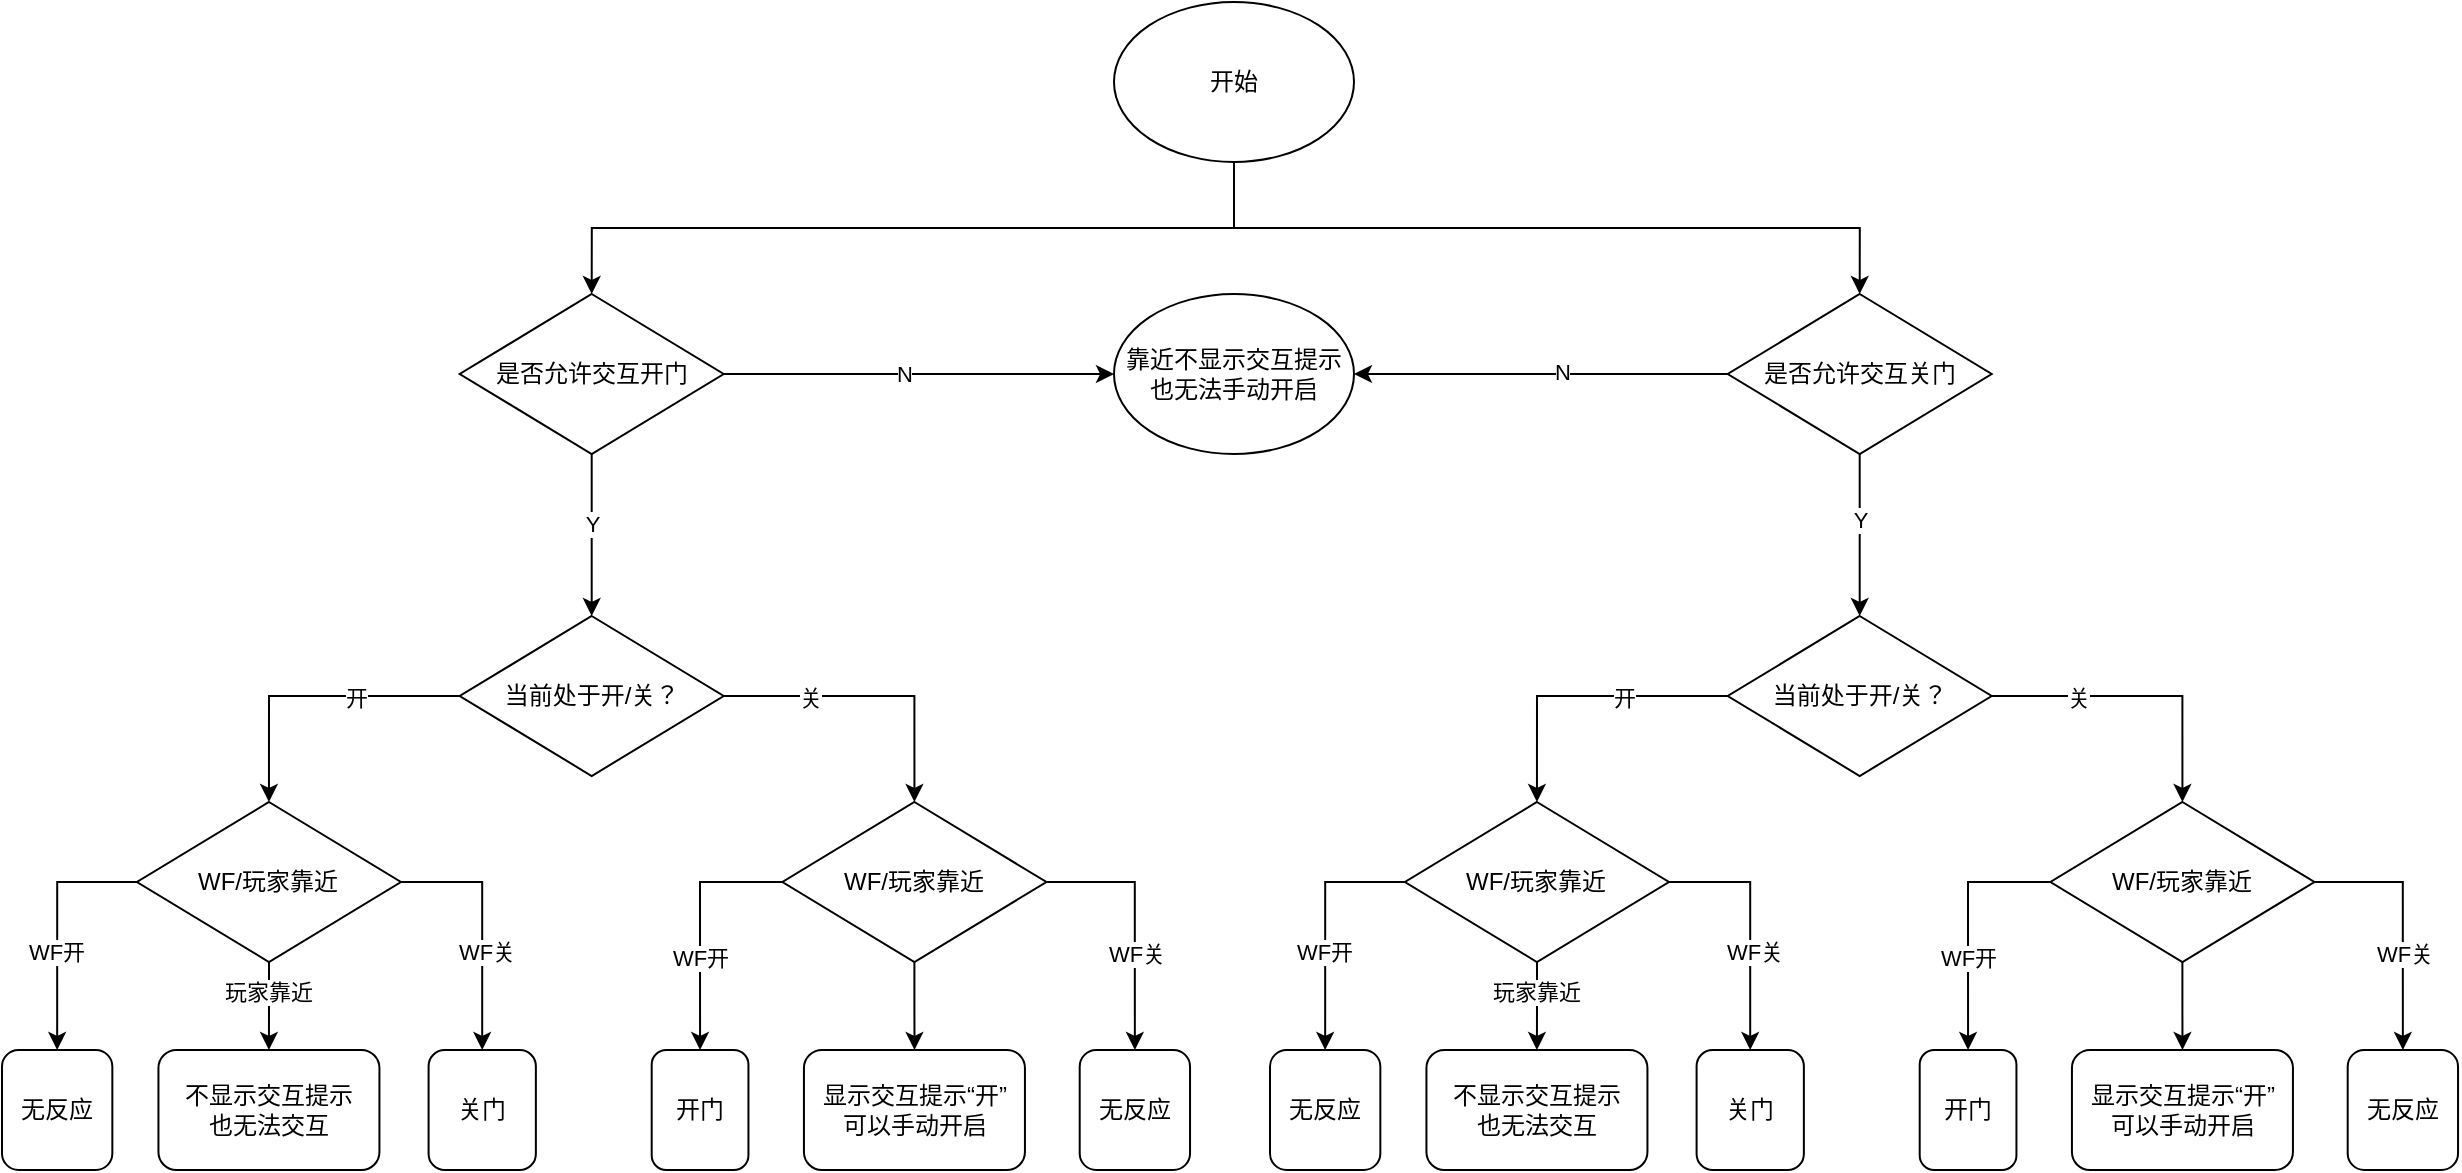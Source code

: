 <mxfile version="22.0.8" type="github">
  <diagram name="第 1 页" id="EuBqh_oqPs6KqO-YiZT5">
    <mxGraphModel dx="2070" dy="1094" grid="0" gridSize="10" guides="1" tooltips="1" connect="1" arrows="1" fold="1" page="0" pageScale="1" pageWidth="827" pageHeight="1169" math="0" shadow="0">
      <root>
        <mxCell id="0" />
        <mxCell id="1" parent="0" />
        <mxCell id="u5RR9yo09rP_WizoRHIb-3" value="" style="edgeStyle=orthogonalEdgeStyle;rounded=0;orthogonalLoop=1;jettySize=auto;html=1;entryX=0.5;entryY=0;entryDx=0;entryDy=0;exitX=0.5;exitY=1;exitDx=0;exitDy=0;" edge="1" parent="1" source="u5RR9yo09rP_WizoRHIb-1" target="u5RR9yo09rP_WizoRHIb-47">
          <mxGeometry relative="1" as="geometry">
            <mxPoint x="250" y="210.0" as="targetPoint" />
          </mxGeometry>
        </mxCell>
        <mxCell id="u5RR9yo09rP_WizoRHIb-49" style="edgeStyle=orthogonalEdgeStyle;rounded=0;orthogonalLoop=1;jettySize=auto;html=1;exitX=0.5;exitY=1;exitDx=0;exitDy=0;entryX=0.5;entryY=0;entryDx=0;entryDy=0;" edge="1" parent="1" source="u5RR9yo09rP_WizoRHIb-1" target="u5RR9yo09rP_WizoRHIb-48">
          <mxGeometry relative="1" as="geometry" />
        </mxCell>
        <mxCell id="u5RR9yo09rP_WizoRHIb-1" value="开始" style="ellipse;whiteSpace=wrap;html=1;" vertex="1" parent="1">
          <mxGeometry x="114" y="-38" width="120" height="80" as="geometry" />
        </mxCell>
        <mxCell id="u5RR9yo09rP_WizoRHIb-10" value="靠近不显示交互提示&lt;br&gt;也无法手动开启" style="ellipse;whiteSpace=wrap;html=1;" vertex="1" parent="1">
          <mxGeometry x="114" y="108" width="120" height="80" as="geometry" />
        </mxCell>
        <mxCell id="u5RR9yo09rP_WizoRHIb-25" value="" style="edgeStyle=orthogonalEdgeStyle;rounded=0;orthogonalLoop=1;jettySize=auto;html=1;exitX=0;exitY=0.5;exitDx=0;exitDy=0;entryX=0.5;entryY=0;entryDx=0;entryDy=0;" edge="1" parent="1" source="u5RR9yo09rP_WizoRHIb-16" target="u5RR9yo09rP_WizoRHIb-60">
          <mxGeometry relative="1" as="geometry">
            <mxPoint x="-287.15" y="408" as="targetPoint" />
          </mxGeometry>
        </mxCell>
        <mxCell id="u5RR9yo09rP_WizoRHIb-69" value="开" style="edgeLabel;html=1;align=center;verticalAlign=middle;resizable=0;points=[];" vertex="1" connectable="0" parent="u5RR9yo09rP_WizoRHIb-25">
          <mxGeometry x="-0.291" y="1" relative="1" as="geometry">
            <mxPoint as="offset" />
          </mxGeometry>
        </mxCell>
        <mxCell id="u5RR9yo09rP_WizoRHIb-68" style="edgeStyle=orthogonalEdgeStyle;rounded=0;orthogonalLoop=1;jettySize=auto;html=1;exitX=1;exitY=0.5;exitDx=0;exitDy=0;entryX=0.5;entryY=0;entryDx=0;entryDy=0;" edge="1" parent="1" source="u5RR9yo09rP_WizoRHIb-16" target="u5RR9yo09rP_WizoRHIb-67">
          <mxGeometry relative="1" as="geometry" />
        </mxCell>
        <mxCell id="u5RR9yo09rP_WizoRHIb-76" value="关" style="edgeLabel;html=1;align=center;verticalAlign=middle;resizable=0;points=[];" vertex="1" connectable="0" parent="u5RR9yo09rP_WizoRHIb-68">
          <mxGeometry x="-0.43" y="-1" relative="1" as="geometry">
            <mxPoint as="offset" />
          </mxGeometry>
        </mxCell>
        <mxCell id="u5RR9yo09rP_WizoRHIb-16" value="当前处于开/关？" style="rhombus;whiteSpace=wrap;html=1;" vertex="1" parent="1">
          <mxGeometry x="-213.15" y="269" width="132" height="80" as="geometry" />
        </mxCell>
        <mxCell id="u5RR9yo09rP_WizoRHIb-43" value="无反应" style="rounded=1;whiteSpace=wrap;html=1;" vertex="1" parent="1">
          <mxGeometry x="-442" y="486" width="55.17" height="60" as="geometry" />
        </mxCell>
        <mxCell id="u5RR9yo09rP_WizoRHIb-58" style="edgeStyle=orthogonalEdgeStyle;rounded=0;orthogonalLoop=1;jettySize=auto;html=1;exitX=0.5;exitY=1;exitDx=0;exitDy=0;entryX=0.5;entryY=0;entryDx=0;entryDy=0;" edge="1" parent="1" source="u5RR9yo09rP_WizoRHIb-47" target="u5RR9yo09rP_WizoRHIb-118">
          <mxGeometry relative="1" as="geometry">
            <mxPoint x="341" y="269" as="targetPoint" />
          </mxGeometry>
        </mxCell>
        <mxCell id="u5RR9yo09rP_WizoRHIb-59" value="Y" style="edgeLabel;html=1;align=center;verticalAlign=middle;resizable=0;points=[];" vertex="1" connectable="0" parent="u5RR9yo09rP_WizoRHIb-58">
          <mxGeometry x="-0.288" y="2" relative="1" as="geometry">
            <mxPoint x="-2" y="4" as="offset" />
          </mxGeometry>
        </mxCell>
        <mxCell id="u5RR9yo09rP_WizoRHIb-47" value="是否允许交互关门" style="rhombus;whiteSpace=wrap;html=1;" vertex="1" parent="1">
          <mxGeometry x="420.85" y="108" width="132" height="80" as="geometry" />
        </mxCell>
        <mxCell id="u5RR9yo09rP_WizoRHIb-51" value="" style="edgeStyle=orthogonalEdgeStyle;rounded=0;orthogonalLoop=1;jettySize=auto;html=1;" edge="1" parent="1" source="u5RR9yo09rP_WizoRHIb-48" target="u5RR9yo09rP_WizoRHIb-10">
          <mxGeometry relative="1" as="geometry" />
        </mxCell>
        <mxCell id="u5RR9yo09rP_WizoRHIb-52" value="N" style="edgeLabel;html=1;align=center;verticalAlign=middle;resizable=0;points=[];" vertex="1" connectable="0" parent="u5RR9yo09rP_WizoRHIb-51">
          <mxGeometry x="-0.081" relative="1" as="geometry">
            <mxPoint as="offset" />
          </mxGeometry>
        </mxCell>
        <mxCell id="u5RR9yo09rP_WizoRHIb-54" style="edgeStyle=orthogonalEdgeStyle;rounded=0;orthogonalLoop=1;jettySize=auto;html=1;exitX=0.5;exitY=1;exitDx=0;exitDy=0;" edge="1" parent="1" source="u5RR9yo09rP_WizoRHIb-48" target="u5RR9yo09rP_WizoRHIb-16">
          <mxGeometry relative="1" as="geometry" />
        </mxCell>
        <mxCell id="u5RR9yo09rP_WizoRHIb-56" value="Y" style="edgeLabel;html=1;align=center;verticalAlign=middle;resizable=0;points=[];" vertex="1" connectable="0" parent="u5RR9yo09rP_WizoRHIb-54">
          <mxGeometry x="-0.856" relative="1" as="geometry">
            <mxPoint y="29" as="offset" />
          </mxGeometry>
        </mxCell>
        <mxCell id="u5RR9yo09rP_WizoRHIb-48" value="是否允许交互开门" style="rhombus;whiteSpace=wrap;html=1;" vertex="1" parent="1">
          <mxGeometry x="-213.15" y="108" width="132" height="80" as="geometry" />
        </mxCell>
        <mxCell id="u5RR9yo09rP_WizoRHIb-50" style="edgeStyle=orthogonalEdgeStyle;rounded=0;orthogonalLoop=1;jettySize=auto;html=1;exitX=0;exitY=0.5;exitDx=0;exitDy=0;entryX=1;entryY=0.5;entryDx=0;entryDy=0;" edge="1" parent="1" source="u5RR9yo09rP_WizoRHIb-47" target="u5RR9yo09rP_WizoRHIb-10">
          <mxGeometry relative="1" as="geometry" />
        </mxCell>
        <mxCell id="u5RR9yo09rP_WizoRHIb-53" value="N" style="edgeLabel;html=1;align=center;verticalAlign=middle;resizable=0;points=[];" vertex="1" connectable="0" parent="u5RR9yo09rP_WizoRHIb-50">
          <mxGeometry x="-0.106" y="-1" relative="1" as="geometry">
            <mxPoint as="offset" />
          </mxGeometry>
        </mxCell>
        <mxCell id="u5RR9yo09rP_WizoRHIb-61" style="edgeStyle=orthogonalEdgeStyle;rounded=0;orthogonalLoop=1;jettySize=auto;html=1;exitX=0;exitY=0.5;exitDx=0;exitDy=0;entryX=0.5;entryY=0;entryDx=0;entryDy=0;" edge="1" parent="1" source="u5RR9yo09rP_WizoRHIb-60" target="u5RR9yo09rP_WizoRHIb-43">
          <mxGeometry relative="1" as="geometry">
            <mxPoint x="-425.355" y="447.809" as="targetPoint" />
          </mxGeometry>
        </mxCell>
        <mxCell id="u5RR9yo09rP_WizoRHIb-78" value="WF开" style="edgeLabel;html=1;align=center;verticalAlign=middle;resizable=0;points=[];" vertex="1" connectable="0" parent="u5RR9yo09rP_WizoRHIb-61">
          <mxGeometry x="0.279" y="-1" relative="1" as="geometry">
            <mxPoint y="-4" as="offset" />
          </mxGeometry>
        </mxCell>
        <mxCell id="u5RR9yo09rP_WizoRHIb-81" style="edgeStyle=orthogonalEdgeStyle;rounded=0;orthogonalLoop=1;jettySize=auto;html=1;exitX=1;exitY=0.5;exitDx=0;exitDy=0;" edge="1" parent="1" source="u5RR9yo09rP_WizoRHIb-60" target="u5RR9yo09rP_WizoRHIb-80">
          <mxGeometry relative="1" as="geometry" />
        </mxCell>
        <mxCell id="u5RR9yo09rP_WizoRHIb-82" value="WF关" style="edgeLabel;html=1;align=center;verticalAlign=middle;resizable=0;points=[];" vertex="1" connectable="0" parent="u5RR9yo09rP_WizoRHIb-81">
          <mxGeometry x="-0.111" y="2" relative="1" as="geometry">
            <mxPoint y="20" as="offset" />
          </mxGeometry>
        </mxCell>
        <mxCell id="u5RR9yo09rP_WizoRHIb-83" value="" style="edgeStyle=orthogonalEdgeStyle;rounded=0;orthogonalLoop=1;jettySize=auto;html=1;" edge="1" parent="1" source="u5RR9yo09rP_WizoRHIb-60" target="u5RR9yo09rP_WizoRHIb-65">
          <mxGeometry relative="1" as="geometry" />
        </mxCell>
        <mxCell id="u5RR9yo09rP_WizoRHIb-84" value="玩家靠近" style="edgeLabel;html=1;align=center;verticalAlign=middle;resizable=0;points=[];" vertex="1" connectable="0" parent="u5RR9yo09rP_WizoRHIb-83">
          <mxGeometry x="-0.324" y="-1" relative="1" as="geometry">
            <mxPoint as="offset" />
          </mxGeometry>
        </mxCell>
        <mxCell id="u5RR9yo09rP_WizoRHIb-60" value="WF/玩家靠近" style="rhombus;whiteSpace=wrap;html=1;" vertex="1" parent="1">
          <mxGeometry x="-374.53" y="362" width="132" height="80" as="geometry" />
        </mxCell>
        <mxCell id="u5RR9yo09rP_WizoRHIb-65" value="不显示交互提示&lt;br&gt;也无法交互" style="rounded=1;whiteSpace=wrap;html=1;" vertex="1" parent="1">
          <mxGeometry x="-363.78" y="486" width="110.5" height="60" as="geometry" />
        </mxCell>
        <mxCell id="u5RR9yo09rP_WizoRHIb-85" value="" style="edgeStyle=orthogonalEdgeStyle;rounded=0;orthogonalLoop=1;jettySize=auto;html=1;" edge="1" parent="1" source="u5RR9yo09rP_WizoRHIb-67" target="u5RR9yo09rP_WizoRHIb-74">
          <mxGeometry relative="1" as="geometry" />
        </mxCell>
        <mxCell id="u5RR9yo09rP_WizoRHIb-89" style="edgeStyle=orthogonalEdgeStyle;rounded=0;orthogonalLoop=1;jettySize=auto;html=1;exitX=1;exitY=0.5;exitDx=0;exitDy=0;entryX=0.5;entryY=0;entryDx=0;entryDy=0;" edge="1" parent="1" source="u5RR9yo09rP_WizoRHIb-67" target="u5RR9yo09rP_WizoRHIb-88">
          <mxGeometry relative="1" as="geometry" />
        </mxCell>
        <mxCell id="u5RR9yo09rP_WizoRHIb-90" value="WF关" style="edgeLabel;html=1;align=center;verticalAlign=middle;resizable=0;points=[];" vertex="1" connectable="0" parent="u5RR9yo09rP_WizoRHIb-89">
          <mxGeometry x="0.209" y="-2" relative="1" as="geometry">
            <mxPoint x="2" y="2" as="offset" />
          </mxGeometry>
        </mxCell>
        <mxCell id="u5RR9yo09rP_WizoRHIb-67" value="WF/玩家靠近" style="rhombus;whiteSpace=wrap;html=1;" vertex="1" parent="1">
          <mxGeometry x="-51.78" y="362" width="132" height="80" as="geometry" />
        </mxCell>
        <mxCell id="u5RR9yo09rP_WizoRHIb-70" style="edgeStyle=orthogonalEdgeStyle;rounded=0;orthogonalLoop=1;jettySize=auto;html=1;exitX=0;exitY=0.5;exitDx=0;exitDy=0;entryX=0.5;entryY=0;entryDx=0;entryDy=0;" edge="1" target="u5RR9yo09rP_WizoRHIb-75" parent="1" source="u5RR9yo09rP_WizoRHIb-67">
          <mxGeometry relative="1" as="geometry">
            <mxPoint x="-107.355" y="462.809" as="targetPoint" />
            <mxPoint x="-89.15" y="417" as="sourcePoint" />
          </mxGeometry>
        </mxCell>
        <mxCell id="u5RR9yo09rP_WizoRHIb-87" value="WF开" style="edgeLabel;html=1;align=center;verticalAlign=middle;resizable=0;points=[];" vertex="1" connectable="0" parent="u5RR9yo09rP_WizoRHIb-70">
          <mxGeometry x="0.26" relative="1" as="geometry">
            <mxPoint as="offset" />
          </mxGeometry>
        </mxCell>
        <mxCell id="u5RR9yo09rP_WizoRHIb-74" value="显示交互提示“开”&lt;br&gt;可以手动开启" style="rounded=1;whiteSpace=wrap;html=1;" vertex="1" parent="1">
          <mxGeometry x="-41.03" y="486" width="110.5" height="60" as="geometry" />
        </mxCell>
        <mxCell id="u5RR9yo09rP_WizoRHIb-75" value="开门" style="rounded=1;whiteSpace=wrap;html=1;" vertex="1" parent="1">
          <mxGeometry x="-117.15" y="486" width="48.37" height="60" as="geometry" />
        </mxCell>
        <mxCell id="u5RR9yo09rP_WizoRHIb-80" value="关门" style="rounded=1;whiteSpace=wrap;html=1;" vertex="1" parent="1">
          <mxGeometry x="-228.7" y="486" width="53.63" height="60" as="geometry" />
        </mxCell>
        <mxCell id="u5RR9yo09rP_WizoRHIb-88" value="无反应" style="rounded=1;whiteSpace=wrap;html=1;" vertex="1" parent="1">
          <mxGeometry x="96.85" y="486" width="55.17" height="60" as="geometry" />
        </mxCell>
        <mxCell id="u5RR9yo09rP_WizoRHIb-114" value="" style="edgeStyle=orthogonalEdgeStyle;rounded=0;orthogonalLoop=1;jettySize=auto;html=1;exitX=0;exitY=0.5;exitDx=0;exitDy=0;entryX=0.5;entryY=0;entryDx=0;entryDy=0;" edge="1" source="u5RR9yo09rP_WizoRHIb-118" target="u5RR9yo09rP_WizoRHIb-126" parent="1">
          <mxGeometry relative="1" as="geometry">
            <mxPoint x="346.85" y="408" as="targetPoint" />
          </mxGeometry>
        </mxCell>
        <mxCell id="u5RR9yo09rP_WizoRHIb-115" value="开" style="edgeLabel;html=1;align=center;verticalAlign=middle;resizable=0;points=[];" vertex="1" connectable="0" parent="u5RR9yo09rP_WizoRHIb-114">
          <mxGeometry x="-0.291" y="1" relative="1" as="geometry">
            <mxPoint as="offset" />
          </mxGeometry>
        </mxCell>
        <mxCell id="u5RR9yo09rP_WizoRHIb-116" style="edgeStyle=orthogonalEdgeStyle;rounded=0;orthogonalLoop=1;jettySize=auto;html=1;exitX=1;exitY=0.5;exitDx=0;exitDy=0;entryX=0.5;entryY=0;entryDx=0;entryDy=0;" edge="1" source="u5RR9yo09rP_WizoRHIb-118" target="u5RR9yo09rP_WizoRHIb-131" parent="1">
          <mxGeometry relative="1" as="geometry" />
        </mxCell>
        <mxCell id="u5RR9yo09rP_WizoRHIb-117" value="关" style="edgeLabel;html=1;align=center;verticalAlign=middle;resizable=0;points=[];" vertex="1" connectable="0" parent="u5RR9yo09rP_WizoRHIb-116">
          <mxGeometry x="-0.43" y="-1" relative="1" as="geometry">
            <mxPoint as="offset" />
          </mxGeometry>
        </mxCell>
        <mxCell id="u5RR9yo09rP_WizoRHIb-118" value="当前处于开/关？" style="rhombus;whiteSpace=wrap;html=1;" vertex="1" parent="1">
          <mxGeometry x="420.85" y="269" width="132" height="80" as="geometry" />
        </mxCell>
        <mxCell id="u5RR9yo09rP_WizoRHIb-119" value="无反应" style="rounded=1;whiteSpace=wrap;html=1;" vertex="1" parent="1">
          <mxGeometry x="192" y="486" width="55.17" height="60" as="geometry" />
        </mxCell>
        <mxCell id="u5RR9yo09rP_WizoRHIb-120" style="edgeStyle=orthogonalEdgeStyle;rounded=0;orthogonalLoop=1;jettySize=auto;html=1;exitX=0;exitY=0.5;exitDx=0;exitDy=0;entryX=0.5;entryY=0;entryDx=0;entryDy=0;" edge="1" source="u5RR9yo09rP_WizoRHIb-126" target="u5RR9yo09rP_WizoRHIb-119" parent="1">
          <mxGeometry relative="1" as="geometry">
            <mxPoint x="208.645" y="447.809" as="targetPoint" />
          </mxGeometry>
        </mxCell>
        <mxCell id="u5RR9yo09rP_WizoRHIb-121" value="WF开" style="edgeLabel;html=1;align=center;verticalAlign=middle;resizable=0;points=[];" vertex="1" connectable="0" parent="u5RR9yo09rP_WizoRHIb-120">
          <mxGeometry x="0.279" y="-1" relative="1" as="geometry">
            <mxPoint y="-4" as="offset" />
          </mxGeometry>
        </mxCell>
        <mxCell id="u5RR9yo09rP_WizoRHIb-122" style="edgeStyle=orthogonalEdgeStyle;rounded=0;orthogonalLoop=1;jettySize=auto;html=1;exitX=1;exitY=0.5;exitDx=0;exitDy=0;" edge="1" source="u5RR9yo09rP_WizoRHIb-126" target="u5RR9yo09rP_WizoRHIb-136" parent="1">
          <mxGeometry relative="1" as="geometry" />
        </mxCell>
        <mxCell id="u5RR9yo09rP_WizoRHIb-123" value="WF关" style="edgeLabel;html=1;align=center;verticalAlign=middle;resizable=0;points=[];" vertex="1" connectable="0" parent="u5RR9yo09rP_WizoRHIb-122">
          <mxGeometry x="-0.111" y="2" relative="1" as="geometry">
            <mxPoint y="20" as="offset" />
          </mxGeometry>
        </mxCell>
        <mxCell id="u5RR9yo09rP_WizoRHIb-124" value="" style="edgeStyle=orthogonalEdgeStyle;rounded=0;orthogonalLoop=1;jettySize=auto;html=1;" edge="1" source="u5RR9yo09rP_WizoRHIb-126" target="u5RR9yo09rP_WizoRHIb-127" parent="1">
          <mxGeometry relative="1" as="geometry" />
        </mxCell>
        <mxCell id="u5RR9yo09rP_WizoRHIb-125" value="玩家靠近" style="edgeLabel;html=1;align=center;verticalAlign=middle;resizable=0;points=[];" vertex="1" connectable="0" parent="u5RR9yo09rP_WizoRHIb-124">
          <mxGeometry x="-0.324" y="-1" relative="1" as="geometry">
            <mxPoint as="offset" />
          </mxGeometry>
        </mxCell>
        <mxCell id="u5RR9yo09rP_WizoRHIb-126" value="WF/玩家靠近" style="rhombus;whiteSpace=wrap;html=1;" vertex="1" parent="1">
          <mxGeometry x="259.47" y="362" width="132" height="80" as="geometry" />
        </mxCell>
        <mxCell id="u5RR9yo09rP_WizoRHIb-127" value="不显示交互提示&lt;br&gt;也无法交互" style="rounded=1;whiteSpace=wrap;html=1;" vertex="1" parent="1">
          <mxGeometry x="270.22" y="486" width="110.5" height="60" as="geometry" />
        </mxCell>
        <mxCell id="u5RR9yo09rP_WizoRHIb-128" value="" style="edgeStyle=orthogonalEdgeStyle;rounded=0;orthogonalLoop=1;jettySize=auto;html=1;" edge="1" source="u5RR9yo09rP_WizoRHIb-131" target="u5RR9yo09rP_WizoRHIb-134" parent="1">
          <mxGeometry relative="1" as="geometry" />
        </mxCell>
        <mxCell id="u5RR9yo09rP_WizoRHIb-129" style="edgeStyle=orthogonalEdgeStyle;rounded=0;orthogonalLoop=1;jettySize=auto;html=1;exitX=1;exitY=0.5;exitDx=0;exitDy=0;entryX=0.5;entryY=0;entryDx=0;entryDy=0;" edge="1" source="u5RR9yo09rP_WizoRHIb-131" target="u5RR9yo09rP_WizoRHIb-137" parent="1">
          <mxGeometry relative="1" as="geometry" />
        </mxCell>
        <mxCell id="u5RR9yo09rP_WizoRHIb-130" value="WF关" style="edgeLabel;html=1;align=center;verticalAlign=middle;resizable=0;points=[];" vertex="1" connectable="0" parent="u5RR9yo09rP_WizoRHIb-129">
          <mxGeometry x="0.209" y="-2" relative="1" as="geometry">
            <mxPoint x="2" y="2" as="offset" />
          </mxGeometry>
        </mxCell>
        <mxCell id="u5RR9yo09rP_WizoRHIb-131" value="WF/玩家靠近" style="rhombus;whiteSpace=wrap;html=1;" vertex="1" parent="1">
          <mxGeometry x="582.22" y="362" width="132" height="80" as="geometry" />
        </mxCell>
        <mxCell id="u5RR9yo09rP_WizoRHIb-132" style="edgeStyle=orthogonalEdgeStyle;rounded=0;orthogonalLoop=1;jettySize=auto;html=1;exitX=0;exitY=0.5;exitDx=0;exitDy=0;entryX=0.5;entryY=0;entryDx=0;entryDy=0;" edge="1" source="u5RR9yo09rP_WizoRHIb-131" target="u5RR9yo09rP_WizoRHIb-135" parent="1">
          <mxGeometry relative="1" as="geometry">
            <mxPoint x="526.645" y="462.809" as="targetPoint" />
            <mxPoint x="544.85" y="417" as="sourcePoint" />
          </mxGeometry>
        </mxCell>
        <mxCell id="u5RR9yo09rP_WizoRHIb-133" value="WF开" style="edgeLabel;html=1;align=center;verticalAlign=middle;resizable=0;points=[];" vertex="1" connectable="0" parent="u5RR9yo09rP_WizoRHIb-132">
          <mxGeometry x="0.26" relative="1" as="geometry">
            <mxPoint as="offset" />
          </mxGeometry>
        </mxCell>
        <mxCell id="u5RR9yo09rP_WizoRHIb-134" value="显示交互提示“开”&lt;br&gt;可以手动开启" style="rounded=1;whiteSpace=wrap;html=1;" vertex="1" parent="1">
          <mxGeometry x="592.97" y="486" width="110.5" height="60" as="geometry" />
        </mxCell>
        <mxCell id="u5RR9yo09rP_WizoRHIb-135" value="开门" style="rounded=1;whiteSpace=wrap;html=1;" vertex="1" parent="1">
          <mxGeometry x="516.85" y="486" width="48.37" height="60" as="geometry" />
        </mxCell>
        <mxCell id="u5RR9yo09rP_WizoRHIb-136" value="关门" style="rounded=1;whiteSpace=wrap;html=1;" vertex="1" parent="1">
          <mxGeometry x="405.3" y="486" width="53.63" height="60" as="geometry" />
        </mxCell>
        <mxCell id="u5RR9yo09rP_WizoRHIb-137" value="无反应" style="rounded=1;whiteSpace=wrap;html=1;" vertex="1" parent="1">
          <mxGeometry x="730.85" y="486" width="55.17" height="60" as="geometry" />
        </mxCell>
      </root>
    </mxGraphModel>
  </diagram>
</mxfile>
